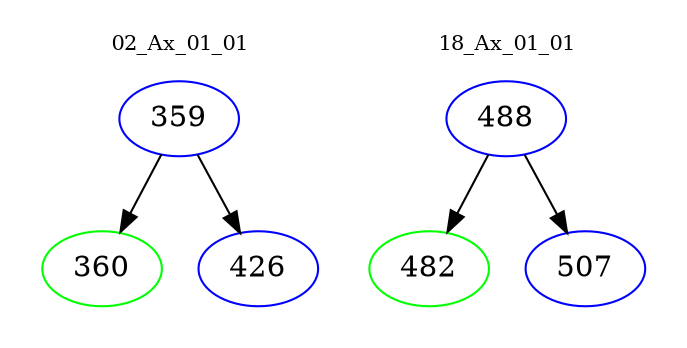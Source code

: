 digraph{
subgraph cluster_0 {
color = white
label = "02_Ax_01_01";
fontsize=10;
T0_359 [label="359", color="blue"]
T0_359 -> T0_360 [color="black"]
T0_360 [label="360", color="green"]
T0_359 -> T0_426 [color="black"]
T0_426 [label="426", color="blue"]
}
subgraph cluster_1 {
color = white
label = "18_Ax_01_01";
fontsize=10;
T1_488 [label="488", color="blue"]
T1_488 -> T1_482 [color="black"]
T1_482 [label="482", color="green"]
T1_488 -> T1_507 [color="black"]
T1_507 [label="507", color="blue"]
}
}
